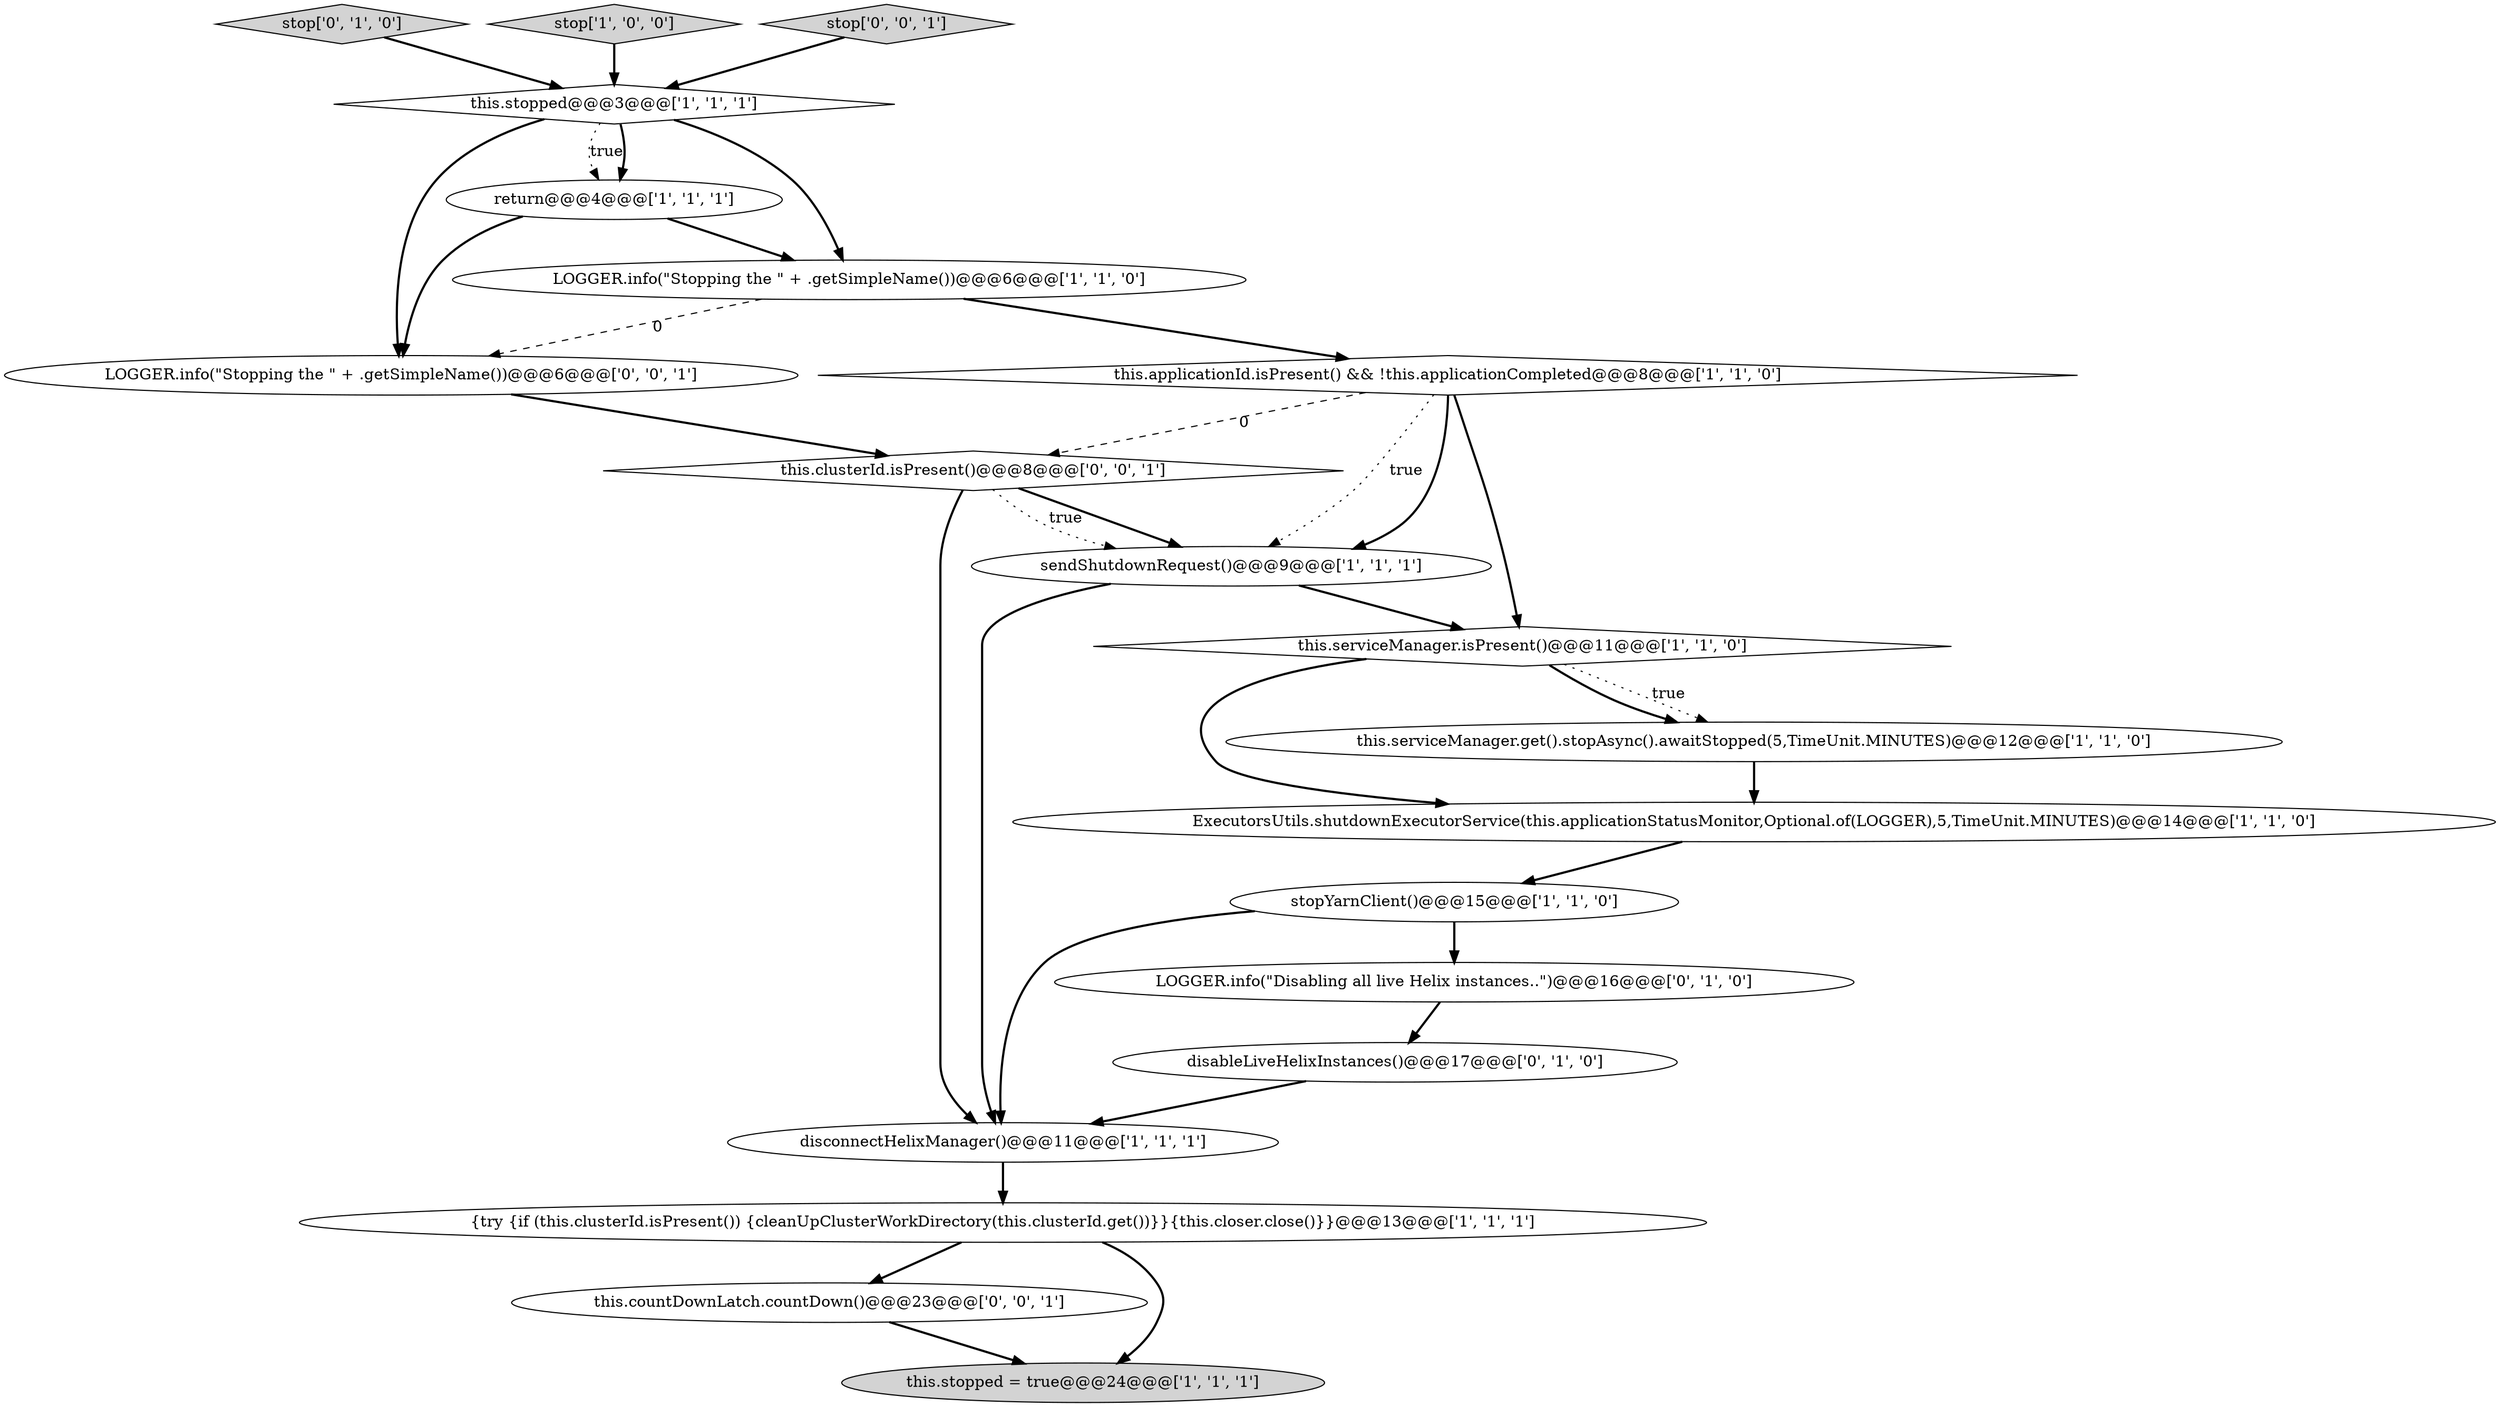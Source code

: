 digraph {
4 [style = filled, label = "this.applicationId.isPresent() && !this.applicationCompleted@@@8@@@['1', '1', '0']", fillcolor = white, shape = diamond image = "AAA0AAABBB1BBB"];
14 [style = filled, label = "stop['0', '1', '0']", fillcolor = lightgray, shape = diamond image = "AAA0AAABBB2BBB"];
19 [style = filled, label = "this.countDownLatch.countDown()@@@23@@@['0', '0', '1']", fillcolor = white, shape = ellipse image = "AAA0AAABBB3BBB"];
0 [style = filled, label = "ExecutorsUtils.shutdownExecutorService(this.applicationStatusMonitor,Optional.of(LOGGER),5,TimeUnit.MINUTES)@@@14@@@['1', '1', '0']", fillcolor = white, shape = ellipse image = "AAA0AAABBB1BBB"];
8 [style = filled, label = "LOGGER.info(\"Stopping the \" + .getSimpleName())@@@6@@@['1', '1', '0']", fillcolor = white, shape = ellipse image = "AAA0AAABBB1BBB"];
6 [style = filled, label = "sendShutdownRequest()@@@9@@@['1', '1', '1']", fillcolor = white, shape = ellipse image = "AAA0AAABBB1BBB"];
17 [style = filled, label = "this.clusterId.isPresent()@@@8@@@['0', '0', '1']", fillcolor = white, shape = diamond image = "AAA0AAABBB3BBB"];
5 [style = filled, label = "{try {if (this.clusterId.isPresent()) {cleanUpClusterWorkDirectory(this.clusterId.get())}}{this.closer.close()}}@@@13@@@['1', '1', '1']", fillcolor = white, shape = ellipse image = "AAA0AAABBB1BBB"];
15 [style = filled, label = "LOGGER.info(\"Disabling all live Helix instances..\")@@@16@@@['0', '1', '0']", fillcolor = white, shape = ellipse image = "AAA1AAABBB2BBB"];
12 [style = filled, label = "stop['1', '0', '0']", fillcolor = lightgray, shape = diamond image = "AAA0AAABBB1BBB"];
7 [style = filled, label = "disconnectHelixManager()@@@11@@@['1', '1', '1']", fillcolor = white, shape = ellipse image = "AAA0AAABBB1BBB"];
1 [style = filled, label = "this.stopped = true@@@24@@@['1', '1', '1']", fillcolor = lightgray, shape = ellipse image = "AAA0AAABBB1BBB"];
10 [style = filled, label = "this.serviceManager.isPresent()@@@11@@@['1', '1', '0']", fillcolor = white, shape = diamond image = "AAA0AAABBB1BBB"];
11 [style = filled, label = "this.stopped@@@3@@@['1', '1', '1']", fillcolor = white, shape = diamond image = "AAA0AAABBB1BBB"];
13 [style = filled, label = "disableLiveHelixInstances()@@@17@@@['0', '1', '0']", fillcolor = white, shape = ellipse image = "AAA1AAABBB2BBB"];
16 [style = filled, label = "stop['0', '0', '1']", fillcolor = lightgray, shape = diamond image = "AAA0AAABBB3BBB"];
18 [style = filled, label = "LOGGER.info(\"Stopping the \" + .getSimpleName())@@@6@@@['0', '0', '1']", fillcolor = white, shape = ellipse image = "AAA0AAABBB3BBB"];
2 [style = filled, label = "return@@@4@@@['1', '1', '1']", fillcolor = white, shape = ellipse image = "AAA0AAABBB1BBB"];
3 [style = filled, label = "this.serviceManager.get().stopAsync().awaitStopped(5,TimeUnit.MINUTES)@@@12@@@['1', '1', '0']", fillcolor = white, shape = ellipse image = "AAA0AAABBB1BBB"];
9 [style = filled, label = "stopYarnClient()@@@15@@@['1', '1', '0']", fillcolor = white, shape = ellipse image = "AAA0AAABBB1BBB"];
4->6 [style = bold, label=""];
5->19 [style = bold, label=""];
11->2 [style = dotted, label="true"];
13->7 [style = bold, label=""];
10->3 [style = dotted, label="true"];
8->18 [style = dashed, label="0"];
8->4 [style = bold, label=""];
19->1 [style = bold, label=""];
5->1 [style = bold, label=""];
0->9 [style = bold, label=""];
9->15 [style = bold, label=""];
4->17 [style = dashed, label="0"];
11->18 [style = bold, label=""];
14->11 [style = bold, label=""];
11->2 [style = bold, label=""];
10->3 [style = bold, label=""];
2->8 [style = bold, label=""];
6->10 [style = bold, label=""];
2->18 [style = bold, label=""];
17->6 [style = bold, label=""];
11->8 [style = bold, label=""];
3->0 [style = bold, label=""];
15->13 [style = bold, label=""];
17->6 [style = dotted, label="true"];
4->10 [style = bold, label=""];
7->5 [style = bold, label=""];
18->17 [style = bold, label=""];
12->11 [style = bold, label=""];
17->7 [style = bold, label=""];
6->7 [style = bold, label=""];
4->6 [style = dotted, label="true"];
16->11 [style = bold, label=""];
10->0 [style = bold, label=""];
9->7 [style = bold, label=""];
}
